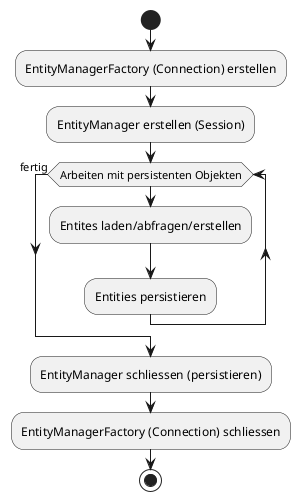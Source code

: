 @startuml
start
:EntityManagerFactory (Connection) erstellen;
:EntityManager erstellen (Session);
while (Arbeiten mit persistenten Objekten)
    :Entites laden/abfragen/erstellen;
    :Entities persistieren;
endwhile (fertig)
:EntityManager schliessen (persistieren);
:EntityManagerFactory (Connection) schliessen;
stop
@enduml
